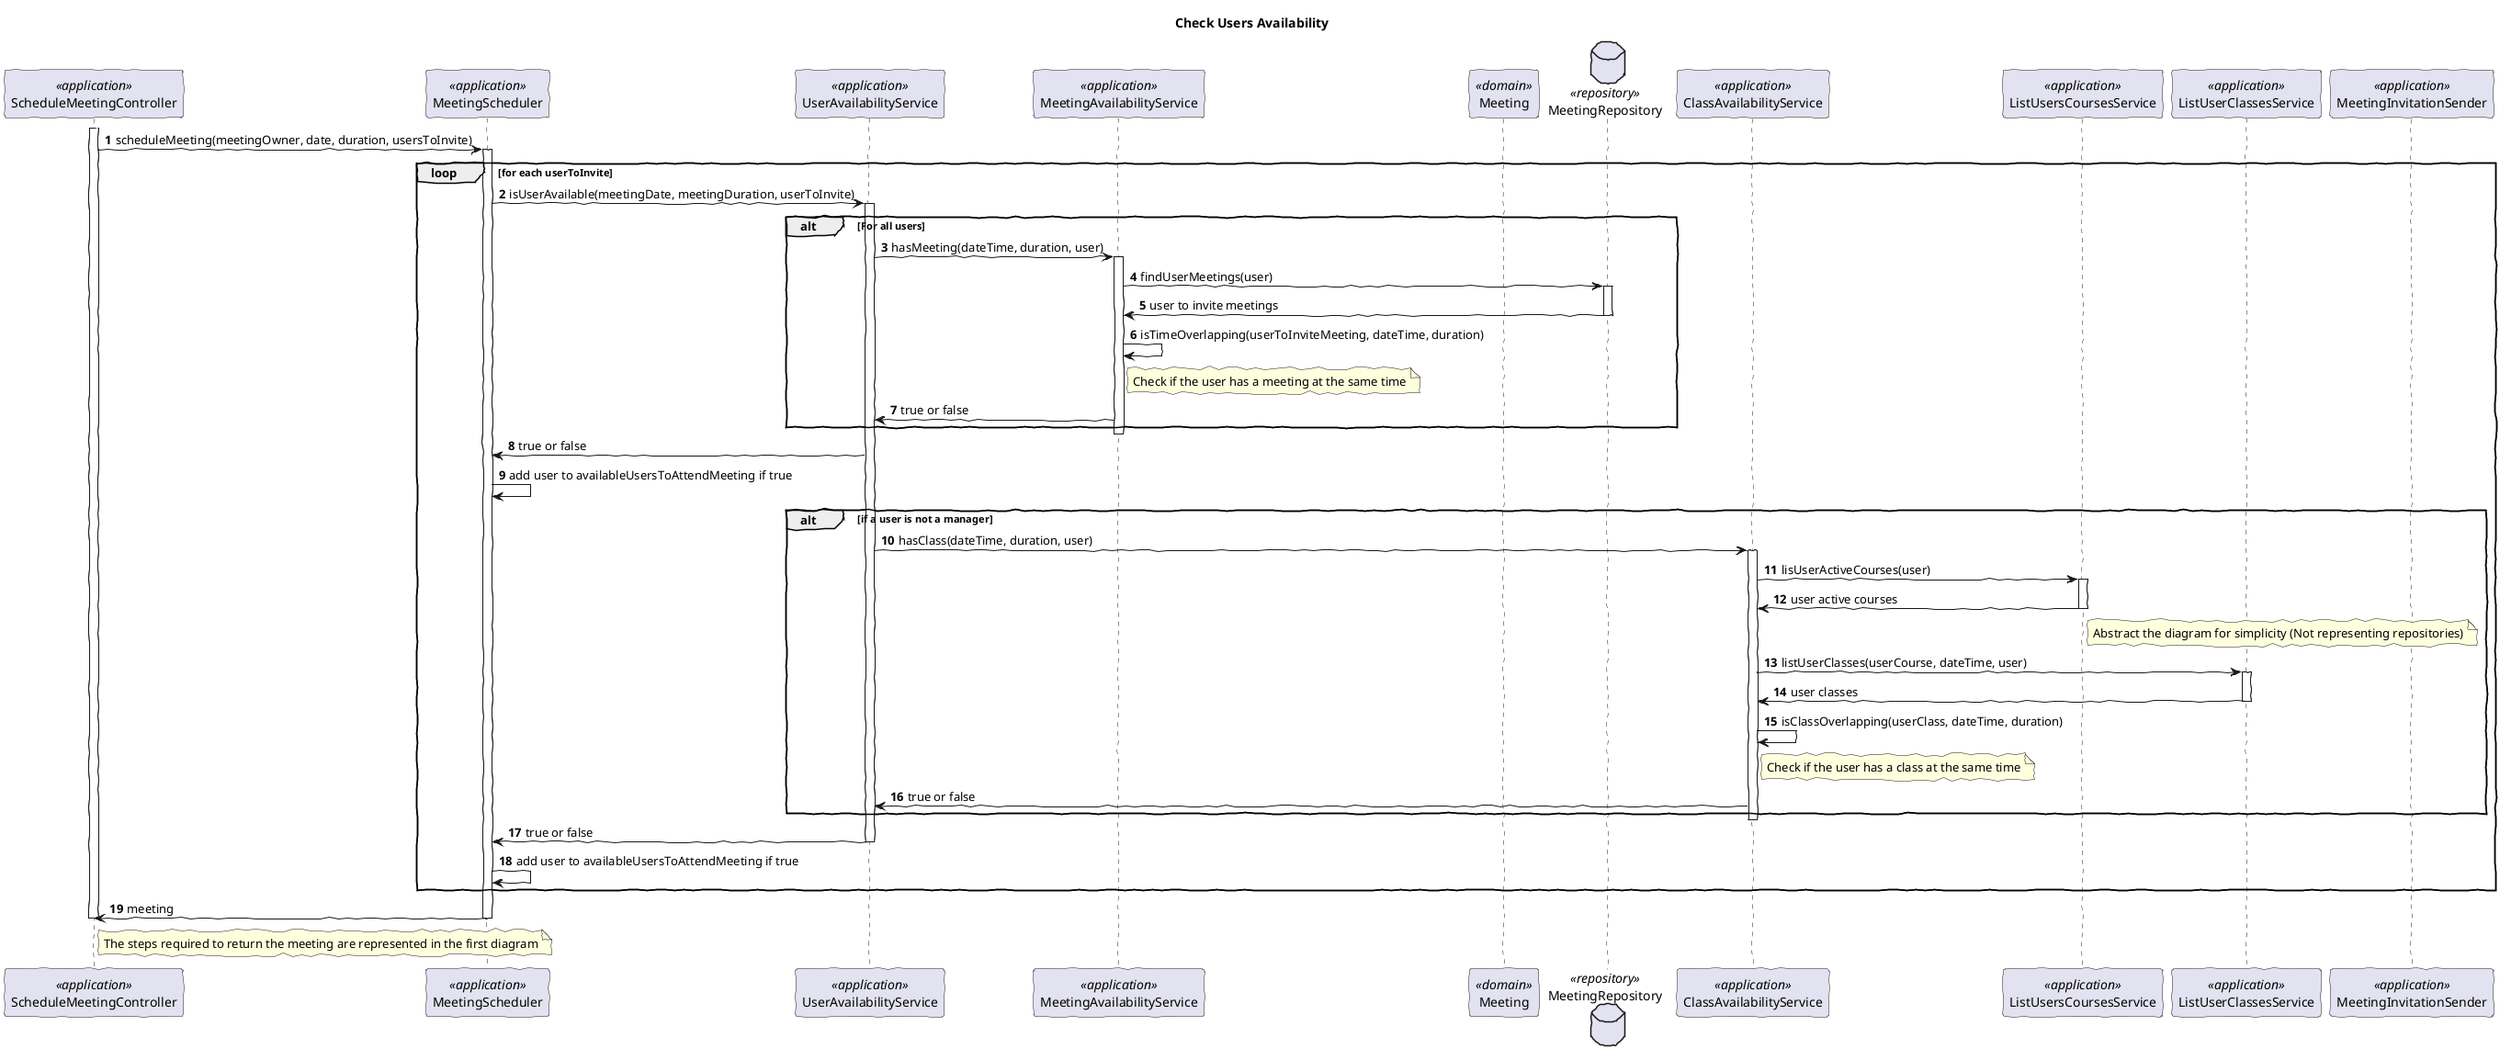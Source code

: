 @startuml

autonumber
skinparam handwritten true
skinparam packageStyle rect
skinparam defaultFontName FG Virgil
skinparam shadowing false

title Check Users Availability

participant "ScheduleMeetingController" as controller <<application>>
participant "MeetingScheduler" as scheduler <<application>>
participant "UserAvailabilityService" as availabilityService <<application>>
participant "MeetingAvailabilityService" as meetingAvailabilityService <<application>>
participant "Meeting" as meeting <<domain>>
database "MeetingRepository" as meetingRepo <<repository>>
participant "ClassAvailabilityService" as classAvailabilityService <<application>>
participant "ListUsersCoursesService" as listUsersCoursesService <<application>>
participant "ListUserClassesService" as listUserClassesService <<application>>
participant "MeetingInvitationSender" as invitationSender <<application>>

activate controller

controller -> scheduler : scheduleMeeting(meetingOwner, date, duration, usersToInvite)

activate scheduler

loop for each userToInvite

scheduler -> availabilityService : isUserAvailable(meetingDate, meetingDuration, userToInvite)

activate availabilityService

alt For all users

availabilityService -> meetingAvailabilityService : hasMeeting(dateTime, duration, user)

activate meetingAvailabilityService

meetingAvailabilityService -> meetingRepo : findUserMeetings(user)

activate meetingRepo

meetingRepo -> meetingAvailabilityService : user to invite meetings

deactivate meetingRepo

meetingAvailabilityService -> meetingAvailabilityService : isTimeOverlapping(userToInviteMeeting, dateTime, duration)

note right of meetingAvailabilityService: Check if the user has a meeting at the same time

meetingAvailabilityService -> availabilityService: true or false

end

deactivate meetingAvailabilityService

availabilityService -> scheduler: true or false

scheduler -> scheduler: add user to availableUsersToAttendMeeting if true

alt if a user is not a manager

availabilityService -> classAvailabilityService : hasClass(dateTime, duration, user)

activate classAvailabilityService

classAvailabilityService -> listUsersCoursesService : lisUserActiveCourses(user)

activate listUsersCoursesService

listUsersCoursesService -> classAvailabilityService : user active courses

note right of listUsersCoursesService: Abstract the diagram for simplicity (Not representing repositories)

deactivate listUsersCoursesService

classAvailabilityService -> listUserClassesService : listUserClasses(userCourse, dateTime, user)

activate listUserClassesService

listUserClassesService -> classAvailabilityService : user classes

deactivate listUserClassesService

classAvailabilityService -> classAvailabilityService : isClassOverlapping(userClass, dateTime, duration)

note right of classAvailabilityService: Check if the user has a class at the same time

classAvailabilityService -> availabilityService: true or false

end

deactivate classAvailabilityService

availabilityService -> scheduler: true or false

deactivate availabilityService

scheduler -> scheduler: add user to availableUsersToAttendMeeting if true



end

scheduler -> controller : meeting

note right of controller: The steps required to return the meeting are represented in the first diagram

deactivate scheduler

deactivate controller

@enduml
